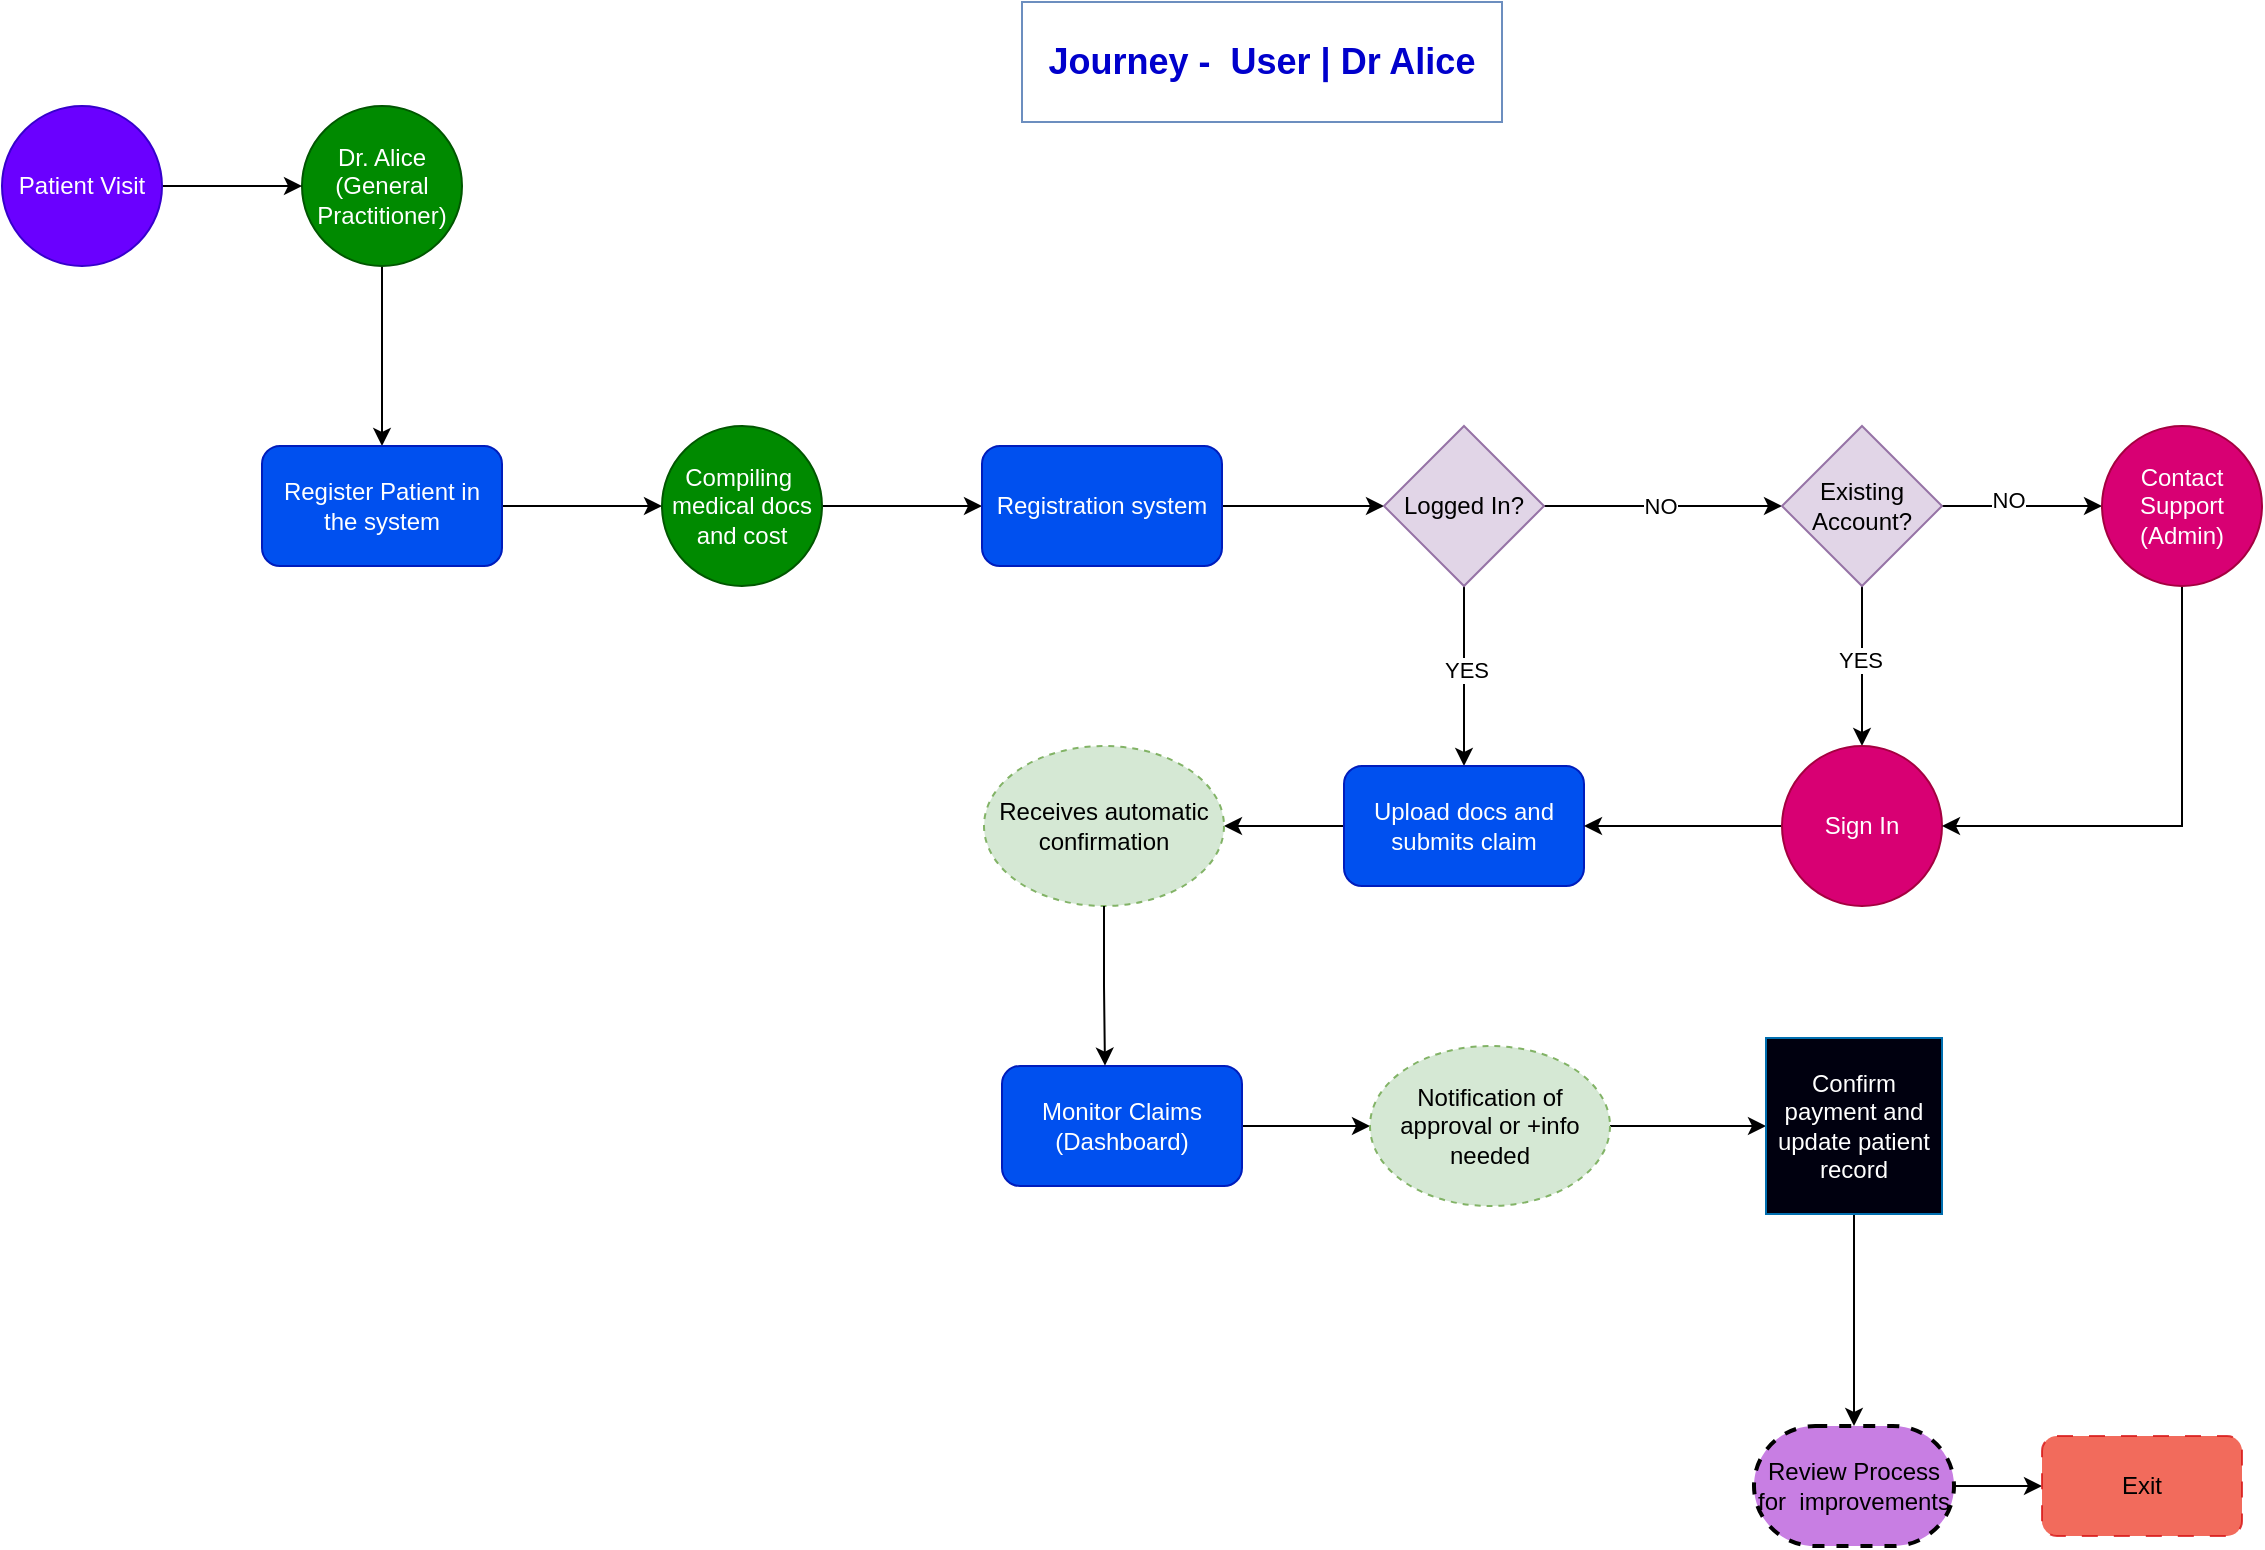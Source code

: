 <mxfile version="24.7.3" type="github">
  <diagram name="Page-1" id="c7558073-3199-34d8-9f00-42111426c3f3">
    <mxGraphModel dx="11626" dy="11400" grid="1" gridSize="10" guides="1" tooltips="1" connect="1" arrows="1" fold="1" page="1" pageScale="1" pageWidth="1169" pageHeight="827" background="none" math="0" shadow="0">
      <root>
        <mxCell id="0" />
        <mxCell id="1" parent="0" />
        <mxCell id="X9ass70m3cK7fkNfl3eS-96" value="&lt;b&gt;&lt;font style=&quot;font-size: 18px;&quot; color=&quot;#0000cc&quot;&gt;Journey -&amp;nbsp; User | Dr Alice&lt;/font&gt;&lt;/b&gt;" style="text;html=1;align=center;verticalAlign=middle;whiteSpace=wrap;rounded=0;fillColor=none;strokeColor=#6c8ebf;" parent="1" vertex="1">
          <mxGeometry x="-10000" y="-10732" width="240" height="60" as="geometry" />
        </mxCell>
        <mxCell id="FQBWLW0qRdSLTxVGlONL-27" style="edgeStyle=orthogonalEdgeStyle;rounded=0;orthogonalLoop=1;jettySize=auto;html=1;entryX=0.5;entryY=0;entryDx=0;entryDy=0;" edge="1" parent="1" source="X9ass70m3cK7fkNfl3eS-97" target="FQBWLW0qRdSLTxVGlONL-4">
          <mxGeometry relative="1" as="geometry" />
        </mxCell>
        <mxCell id="X9ass70m3cK7fkNfl3eS-97" value="&lt;div style=&quot;&quot;&gt;&lt;span style=&quot;background-color: initial;&quot;&gt;Dr. Alice (General Practitioner)&lt;/span&gt;&lt;/div&gt;" style="ellipse;whiteSpace=wrap;html=1;aspect=fixed;fillColor=#008a00;strokeColor=#005700;fontColor=#ffffff;align=center;" parent="1" vertex="1">
          <mxGeometry x="-10360" y="-10680" width="80" height="80" as="geometry" />
        </mxCell>
        <mxCell id="FQBWLW0qRdSLTxVGlONL-26" style="edgeStyle=orthogonalEdgeStyle;rounded=0;orthogonalLoop=1;jettySize=auto;html=1;entryX=0;entryY=0.5;entryDx=0;entryDy=0;" edge="1" parent="1" source="FQBWLW0qRdSLTxVGlONL-2" target="X9ass70m3cK7fkNfl3eS-97">
          <mxGeometry relative="1" as="geometry" />
        </mxCell>
        <mxCell id="FQBWLW0qRdSLTxVGlONL-2" value="Patient Visit" style="ellipse;whiteSpace=wrap;html=1;aspect=fixed;fillColor=#6a00ff;strokeColor=#3700CC;fontColor=#ffffff;" vertex="1" parent="1">
          <mxGeometry x="-10510" y="-10680" width="80" height="80" as="geometry" />
        </mxCell>
        <mxCell id="FQBWLW0qRdSLTxVGlONL-28" style="edgeStyle=orthogonalEdgeStyle;rounded=0;orthogonalLoop=1;jettySize=auto;html=1;entryX=0;entryY=0.5;entryDx=0;entryDy=0;" edge="1" parent="1" source="FQBWLW0qRdSLTxVGlONL-4" target="FQBWLW0qRdSLTxVGlONL-6">
          <mxGeometry relative="1" as="geometry" />
        </mxCell>
        <mxCell id="FQBWLW0qRdSLTxVGlONL-4" value="Register Patient in the system" style="rounded=1;whiteSpace=wrap;html=1;fillColor=#0050ef;fontColor=#ffffff;strokeColor=#001DBC;" vertex="1" parent="1">
          <mxGeometry x="-10380" y="-10510" width="120" height="60" as="geometry" />
        </mxCell>
        <mxCell id="FQBWLW0qRdSLTxVGlONL-29" style="edgeStyle=orthogonalEdgeStyle;rounded=0;orthogonalLoop=1;jettySize=auto;html=1;entryX=0;entryY=0.5;entryDx=0;entryDy=0;" edge="1" parent="1" source="FQBWLW0qRdSLTxVGlONL-6" target="FQBWLW0qRdSLTxVGlONL-7">
          <mxGeometry relative="1" as="geometry" />
        </mxCell>
        <mxCell id="FQBWLW0qRdSLTxVGlONL-6" value="Compiling&amp;nbsp; medical docs and cost" style="ellipse;whiteSpace=wrap;html=1;aspect=fixed;fillColor=#008a00;strokeColor=#005700;fontColor=#ffffff;" vertex="1" parent="1">
          <mxGeometry x="-10180" y="-10520" width="80" height="80" as="geometry" />
        </mxCell>
        <mxCell id="FQBWLW0qRdSLTxVGlONL-30" style="edgeStyle=orthogonalEdgeStyle;rounded=0;orthogonalLoop=1;jettySize=auto;html=1;entryX=0;entryY=0.5;entryDx=0;entryDy=0;" edge="1" parent="1" source="FQBWLW0qRdSLTxVGlONL-7" target="FQBWLW0qRdSLTxVGlONL-8">
          <mxGeometry relative="1" as="geometry" />
        </mxCell>
        <mxCell id="FQBWLW0qRdSLTxVGlONL-7" value="Registration system" style="rounded=1;whiteSpace=wrap;html=1;fillColor=#0050ef;fontColor=#ffffff;strokeColor=#001DBC;" vertex="1" parent="1">
          <mxGeometry x="-10020" y="-10510" width="120" height="60" as="geometry" />
        </mxCell>
        <mxCell id="FQBWLW0qRdSLTxVGlONL-31" style="edgeStyle=orthogonalEdgeStyle;rounded=0;orthogonalLoop=1;jettySize=auto;html=1;entryX=0.5;entryY=0;entryDx=0;entryDy=0;" edge="1" parent="1" source="FQBWLW0qRdSLTxVGlONL-8" target="FQBWLW0qRdSLTxVGlONL-10">
          <mxGeometry relative="1" as="geometry" />
        </mxCell>
        <mxCell id="FQBWLW0qRdSLTxVGlONL-35" value="YES" style="edgeLabel;html=1;align=center;verticalAlign=middle;resizable=0;points=[];" vertex="1" connectable="0" parent="FQBWLW0qRdSLTxVGlONL-31">
          <mxGeometry x="-0.064" y="1" relative="1" as="geometry">
            <mxPoint as="offset" />
          </mxGeometry>
        </mxCell>
        <mxCell id="FQBWLW0qRdSLTxVGlONL-36" value="" style="edgeStyle=orthogonalEdgeStyle;rounded=0;orthogonalLoop=1;jettySize=auto;html=1;" edge="1" parent="1" source="FQBWLW0qRdSLTxVGlONL-8" target="FQBWLW0qRdSLTxVGlONL-11">
          <mxGeometry relative="1" as="geometry" />
        </mxCell>
        <mxCell id="FQBWLW0qRdSLTxVGlONL-37" value="NO" style="edgeLabel;html=1;align=center;verticalAlign=middle;resizable=0;points=[];" vertex="1" connectable="0" parent="FQBWLW0qRdSLTxVGlONL-36">
          <mxGeometry x="-0.035" relative="1" as="geometry">
            <mxPoint as="offset" />
          </mxGeometry>
        </mxCell>
        <mxCell id="FQBWLW0qRdSLTxVGlONL-8" value="Logged In?" style="rhombus;whiteSpace=wrap;html=1;fillColor=#e1d5e7;strokeColor=#9673a6;" vertex="1" parent="1">
          <mxGeometry x="-9819" y="-10520" width="80" height="80" as="geometry" />
        </mxCell>
        <mxCell id="FQBWLW0qRdSLTxVGlONL-32" value="" style="edgeStyle=orthogonalEdgeStyle;rounded=0;orthogonalLoop=1;jettySize=auto;html=1;" edge="1" parent="1" source="FQBWLW0qRdSLTxVGlONL-10" target="FQBWLW0qRdSLTxVGlONL-17">
          <mxGeometry relative="1" as="geometry" />
        </mxCell>
        <mxCell id="FQBWLW0qRdSLTxVGlONL-10" value="Upload docs and submits claim" style="rounded=1;whiteSpace=wrap;html=1;fillColor=#0050ef;fontColor=#ffffff;strokeColor=#001DBC;" vertex="1" parent="1">
          <mxGeometry x="-9839" y="-10350" width="120" height="60" as="geometry" />
        </mxCell>
        <mxCell id="FQBWLW0qRdSLTxVGlONL-38" value="" style="edgeStyle=orthogonalEdgeStyle;rounded=0;orthogonalLoop=1;jettySize=auto;html=1;" edge="1" parent="1" source="FQBWLW0qRdSLTxVGlONL-11" target="FQBWLW0qRdSLTxVGlONL-12">
          <mxGeometry relative="1" as="geometry" />
        </mxCell>
        <mxCell id="FQBWLW0qRdSLTxVGlONL-39" value="YES" style="edgeLabel;html=1;align=center;verticalAlign=middle;resizable=0;points=[];" vertex="1" connectable="0" parent="FQBWLW0qRdSLTxVGlONL-38">
          <mxGeometry x="-0.079" y="-1" relative="1" as="geometry">
            <mxPoint as="offset" />
          </mxGeometry>
        </mxCell>
        <mxCell id="FQBWLW0qRdSLTxVGlONL-40" value="" style="edgeStyle=orthogonalEdgeStyle;rounded=0;orthogonalLoop=1;jettySize=auto;html=1;" edge="1" parent="1" source="FQBWLW0qRdSLTxVGlONL-11" target="FQBWLW0qRdSLTxVGlONL-13">
          <mxGeometry relative="1" as="geometry" />
        </mxCell>
        <mxCell id="FQBWLW0qRdSLTxVGlONL-41" value="NO" style="edgeLabel;html=1;align=center;verticalAlign=middle;resizable=0;points=[];" vertex="1" connectable="0" parent="FQBWLW0qRdSLTxVGlONL-40">
          <mxGeometry x="-0.197" y="3" relative="1" as="geometry">
            <mxPoint x="1" as="offset" />
          </mxGeometry>
        </mxCell>
        <mxCell id="FQBWLW0qRdSLTxVGlONL-11" value="Existing Account?" style="rhombus;whiteSpace=wrap;html=1;fillColor=#e1d5e7;strokeColor=#9673a6;" vertex="1" parent="1">
          <mxGeometry x="-9620" y="-10520" width="80" height="80" as="geometry" />
        </mxCell>
        <mxCell id="FQBWLW0qRdSLTxVGlONL-42" value="" style="edgeStyle=orthogonalEdgeStyle;rounded=0;orthogonalLoop=1;jettySize=auto;html=1;" edge="1" parent="1" source="FQBWLW0qRdSLTxVGlONL-12" target="FQBWLW0qRdSLTxVGlONL-10">
          <mxGeometry relative="1" as="geometry" />
        </mxCell>
        <mxCell id="FQBWLW0qRdSLTxVGlONL-12" value="Sign In" style="ellipse;whiteSpace=wrap;html=1;aspect=fixed;fillColor=#d80073;strokeColor=#A50040;fontColor=#ffffff;" vertex="1" parent="1">
          <mxGeometry x="-9620" y="-10360" width="80" height="80" as="geometry" />
        </mxCell>
        <mxCell id="FQBWLW0qRdSLTxVGlONL-44" style="edgeStyle=orthogonalEdgeStyle;rounded=0;orthogonalLoop=1;jettySize=auto;html=1;entryX=1;entryY=0.5;entryDx=0;entryDy=0;" edge="1" parent="1" source="FQBWLW0qRdSLTxVGlONL-13" target="FQBWLW0qRdSLTxVGlONL-12">
          <mxGeometry relative="1" as="geometry">
            <Array as="points">
              <mxPoint x="-9420" y="-10320" />
            </Array>
          </mxGeometry>
        </mxCell>
        <mxCell id="FQBWLW0qRdSLTxVGlONL-13" value="Contact Support (Admin)" style="ellipse;whiteSpace=wrap;html=1;aspect=fixed;fillColor=#d80073;strokeColor=#A50040;fontColor=#ffffff;" vertex="1" parent="1">
          <mxGeometry x="-9460" y="-10520" width="80" height="80" as="geometry" />
        </mxCell>
        <mxCell id="FQBWLW0qRdSLTxVGlONL-17" value="Receives automatic confirmation" style="ellipse;whiteSpace=wrap;html=1;fillColor=#d5e8d4;strokeColor=#82b366;dashed=1;" vertex="1" parent="1">
          <mxGeometry x="-10019" y="-10360" width="120" height="80" as="geometry" />
        </mxCell>
        <mxCell id="FQBWLW0qRdSLTxVGlONL-34" style="edgeStyle=orthogonalEdgeStyle;rounded=0;orthogonalLoop=1;jettySize=auto;html=1;entryX=0;entryY=0.5;entryDx=0;entryDy=0;" edge="1" parent="1" source="FQBWLW0qRdSLTxVGlONL-18" target="FQBWLW0qRdSLTxVGlONL-19">
          <mxGeometry relative="1" as="geometry" />
        </mxCell>
        <mxCell id="FQBWLW0qRdSLTxVGlONL-18" value="Monitor Claims (Dashboard)" style="rounded=1;whiteSpace=wrap;html=1;fillColor=#0050ef;fontColor=#ffffff;strokeColor=#001DBC;" vertex="1" parent="1">
          <mxGeometry x="-10010" y="-10200" width="120" height="60" as="geometry" />
        </mxCell>
        <mxCell id="FQBWLW0qRdSLTxVGlONL-45" value="" style="edgeStyle=orthogonalEdgeStyle;rounded=0;orthogonalLoop=1;jettySize=auto;html=1;" edge="1" parent="1" source="FQBWLW0qRdSLTxVGlONL-19" target="FQBWLW0qRdSLTxVGlONL-21">
          <mxGeometry relative="1" as="geometry" />
        </mxCell>
        <mxCell id="FQBWLW0qRdSLTxVGlONL-19" value="Notification of approval or +info needed" style="ellipse;whiteSpace=wrap;html=1;fillColor=#d5e8d4;strokeColor=#82b366;dashed=1;" vertex="1" parent="1">
          <mxGeometry x="-9826" y="-10210" width="120" height="80" as="geometry" />
        </mxCell>
        <mxCell id="FQBWLW0qRdSLTxVGlONL-47" value="" style="edgeStyle=orthogonalEdgeStyle;rounded=0;orthogonalLoop=1;jettySize=auto;html=1;" edge="1" parent="1" source="FQBWLW0qRdSLTxVGlONL-21" target="FQBWLW0qRdSLTxVGlONL-24">
          <mxGeometry relative="1" as="geometry" />
        </mxCell>
        <mxCell id="FQBWLW0qRdSLTxVGlONL-21" value="Confirm payment and update patient record" style="whiteSpace=wrap;html=1;aspect=fixed;fillColor=#00000f;fontColor=#ffffff;strokeColor=#006EAF;" vertex="1" parent="1">
          <mxGeometry x="-9628" y="-10214" width="88" height="88" as="geometry" />
        </mxCell>
        <mxCell id="FQBWLW0qRdSLTxVGlONL-49" value="" style="edgeStyle=orthogonalEdgeStyle;rounded=0;orthogonalLoop=1;jettySize=auto;html=1;" edge="1" parent="1" source="FQBWLW0qRdSLTxVGlONL-24" target="FQBWLW0qRdSLTxVGlONL-25">
          <mxGeometry relative="1" as="geometry" />
        </mxCell>
        <mxCell id="FQBWLW0qRdSLTxVGlONL-24" value="Review Process for&amp;nbsp; improvements" style="strokeWidth=2;html=1;shape=mxgraph.flowchart.terminator;whiteSpace=wrap;fillColor=#c87ee3;dashed=1;" vertex="1" parent="1">
          <mxGeometry x="-9634" y="-10020" width="100" height="60" as="geometry" />
        </mxCell>
        <mxCell id="FQBWLW0qRdSLTxVGlONL-25" value="Exit" style="rounded=1;whiteSpace=wrap;html=1;fillColor=#ef4734;strokeColor=#D71515;dashed=1;dashPattern=8 8;fillStyle=solid;gradientColor=none;opacity=80;" vertex="1" parent="1">
          <mxGeometry x="-9490" y="-10015" width="100" height="50" as="geometry" />
        </mxCell>
        <mxCell id="FQBWLW0qRdSLTxVGlONL-33" style="edgeStyle=orthogonalEdgeStyle;rounded=0;orthogonalLoop=1;jettySize=auto;html=1;entryX=0.429;entryY=-0.003;entryDx=0;entryDy=0;entryPerimeter=0;" edge="1" parent="1" source="FQBWLW0qRdSLTxVGlONL-17" target="FQBWLW0qRdSLTxVGlONL-18">
          <mxGeometry relative="1" as="geometry" />
        </mxCell>
      </root>
    </mxGraphModel>
  </diagram>
</mxfile>
